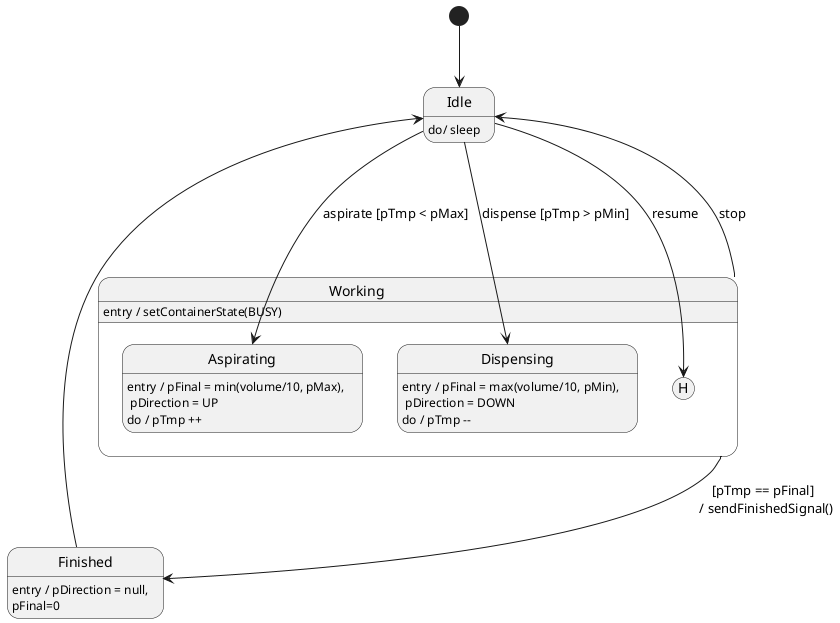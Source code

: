 @startuml dispenser
[*] --> Idle
state Working {
    Idle-> [H] : resume
    Idle: do/ sleep
    state Aspirating {
    }

    state Dispensing {
    }
}
Working: entry / setContainerState(BUSY)
Aspirating: entry / pFinal = min(volume/10, pMax), \n pDirection = UP
Aspirating: do / pTmp ++

Dispensing: entry / pFinal = max(volume/10, pMin), \n pDirection = DOWN
Dispensing: do / pTmp --

Working -> Idle : stop
Idle ---> Aspirating : aspirate [pTmp < pMax]
Idle ---> Dispensing : dispense [pTmp > pMin]

state Finished {
}
Finished: entry / pDirection = null,\npFinal=0

Working -d-> Finished : [pTmp == pFinal] \n / sendFinishedSignal()
Finished --u-> Idle
@enduml